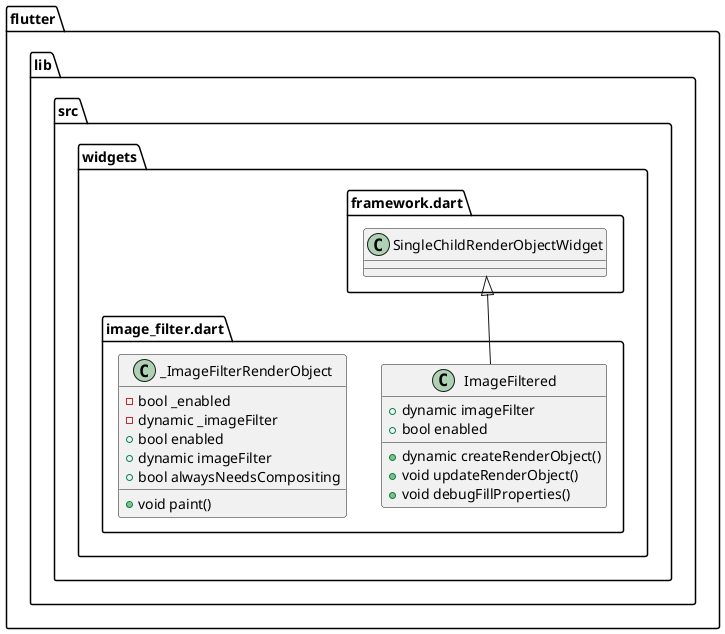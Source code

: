 @startuml
set namespaceSeparator ::

class "flutter::lib::src::widgets::image_filter.dart::ImageFiltered" {
  +dynamic imageFilter
  +bool enabled
  +dynamic createRenderObject()
  +void updateRenderObject()
  +void debugFillProperties()
}

"flutter::lib::src::widgets::framework.dart::SingleChildRenderObjectWidget" <|-- "flutter::lib::src::widgets::image_filter.dart::ImageFiltered"

class "flutter::lib::src::widgets::image_filter.dart::_ImageFilterRenderObject" {
  -bool _enabled
  -dynamic _imageFilter
  +bool enabled
  +dynamic imageFilter
  +bool alwaysNeedsCompositing
  +void paint()
}


@enduml